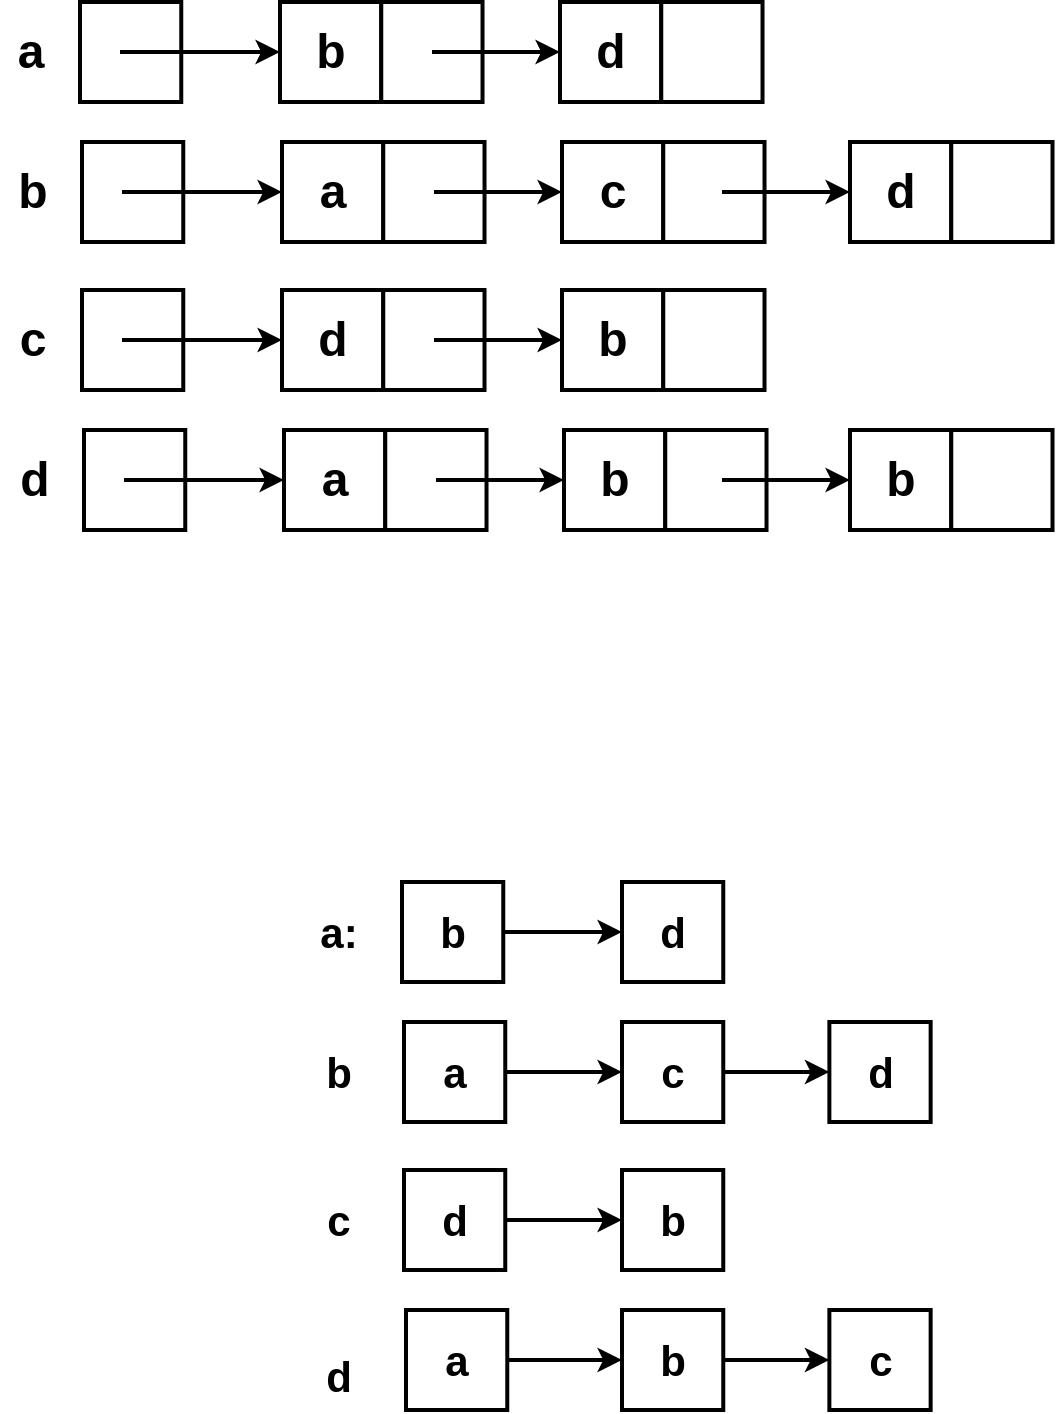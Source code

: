 <mxfile version="24.2.5" type="device">
  <diagram name="Page-1" id="-JUdJUG2LHfSStXKsxL2">
    <mxGraphModel dx="880" dy="532" grid="1" gridSize="10" guides="1" tooltips="1" connect="1" arrows="1" fold="1" page="1" pageScale="1" pageWidth="1169" pageHeight="827" math="0" shadow="0">
      <root>
        <mxCell id="0" />
        <mxCell id="1" parent="0" />
        <mxCell id="FLM13ieIBs0_NQAlbUQ5-14" value="" style="whiteSpace=wrap;html=1;aspect=fixed;strokeWidth=2;" parent="1" vertex="1">
          <mxGeometry x="99" y="150" width="50.63" height="50" as="geometry" />
        </mxCell>
        <mxCell id="FLM13ieIBs0_NQAlbUQ5-16" value="" style="whiteSpace=wrap;html=1;aspect=fixed;strokeWidth=2;" parent="1" vertex="1">
          <mxGeometry x="199" y="150" width="50.63" height="50" as="geometry" />
        </mxCell>
        <mxCell id="FLM13ieIBs0_NQAlbUQ5-17" value="" style="endArrow=classic;html=1;rounded=0;entryX=0;entryY=0.5;entryDx=0;entryDy=0;strokeWidth=2;" parent="1" target="FLM13ieIBs0_NQAlbUQ5-16" edge="1">
          <mxGeometry width="50" height="50" relative="1" as="geometry">
            <mxPoint x="119" y="175" as="sourcePoint" />
            <mxPoint x="249" y="230" as="targetPoint" />
          </mxGeometry>
        </mxCell>
        <mxCell id="FLM13ieIBs0_NQAlbUQ5-18" value="a" style="text;strokeColor=none;fillColor=none;html=1;fontSize=24;fontStyle=1;verticalAlign=middle;align=center;" parent="1" vertex="1">
          <mxGeometry x="59" y="165" width="30" height="20" as="geometry" />
        </mxCell>
        <mxCell id="FLM13ieIBs0_NQAlbUQ5-19" value="b" style="text;strokeColor=none;fillColor=none;html=1;fontSize=24;fontStyle=1;verticalAlign=middle;align=center;" parent="1" vertex="1">
          <mxGeometry x="209.32" y="165" width="30" height="20" as="geometry" />
        </mxCell>
        <mxCell id="FLM13ieIBs0_NQAlbUQ5-20" value="" style="whiteSpace=wrap;html=1;aspect=fixed;strokeWidth=2;" parent="1" vertex="1">
          <mxGeometry x="249.63" y="150" width="50.63" height="50" as="geometry" />
        </mxCell>
        <mxCell id="FLM13ieIBs0_NQAlbUQ5-21" value="" style="whiteSpace=wrap;html=1;aspect=fixed;strokeWidth=2;" parent="1" vertex="1">
          <mxGeometry x="339" y="150" width="50.63" height="50" as="geometry" />
        </mxCell>
        <mxCell id="FLM13ieIBs0_NQAlbUQ5-22" value="" style="whiteSpace=wrap;html=1;aspect=fixed;strokeWidth=2;" parent="1" vertex="1">
          <mxGeometry x="389.63" y="150" width="50.63" height="50" as="geometry" />
        </mxCell>
        <mxCell id="FLM13ieIBs0_NQAlbUQ5-23" value="d" style="text;strokeColor=none;fillColor=none;html=1;fontSize=24;fontStyle=1;verticalAlign=middle;align=center;" parent="1" vertex="1">
          <mxGeometry x="349.32" y="165" width="30" height="20" as="geometry" />
        </mxCell>
        <mxCell id="FLM13ieIBs0_NQAlbUQ5-24" value="" style="endArrow=classic;html=1;rounded=0;entryX=0;entryY=0.5;entryDx=0;entryDy=0;strokeWidth=2;" parent="1" target="FLM13ieIBs0_NQAlbUQ5-21" edge="1">
          <mxGeometry width="50" height="50" relative="1" as="geometry">
            <mxPoint x="275" y="175" as="sourcePoint" />
            <mxPoint x="329.63" y="280" as="targetPoint" />
          </mxGeometry>
        </mxCell>
        <mxCell id="PqqPUJAJ-b0ma_YcFpzB-1" value="" style="whiteSpace=wrap;html=1;aspect=fixed;strokeWidth=2;" parent="1" vertex="1">
          <mxGeometry x="484" y="220" width="50.63" height="50" as="geometry" />
        </mxCell>
        <mxCell id="PqqPUJAJ-b0ma_YcFpzB-2" value="" style="whiteSpace=wrap;html=1;aspect=fixed;strokeWidth=2;" parent="1" vertex="1">
          <mxGeometry x="534.63" y="220" width="50.63" height="50" as="geometry" />
        </mxCell>
        <mxCell id="PqqPUJAJ-b0ma_YcFpzB-3" value="d" style="text;strokeColor=none;fillColor=none;html=1;fontSize=24;fontStyle=1;verticalAlign=middle;align=center;" parent="1" vertex="1">
          <mxGeometry x="494.32" y="235" width="30" height="20" as="geometry" />
        </mxCell>
        <mxCell id="PqqPUJAJ-b0ma_YcFpzB-5" value="" style="whiteSpace=wrap;html=1;aspect=fixed;strokeWidth=2;" parent="1" vertex="1">
          <mxGeometry x="100" y="220" width="50.63" height="50" as="geometry" />
        </mxCell>
        <mxCell id="PqqPUJAJ-b0ma_YcFpzB-6" value="" style="whiteSpace=wrap;html=1;aspect=fixed;strokeWidth=2;" parent="1" vertex="1">
          <mxGeometry x="200" y="220" width="50.63" height="50" as="geometry" />
        </mxCell>
        <mxCell id="PqqPUJAJ-b0ma_YcFpzB-7" value="" style="endArrow=classic;html=1;rounded=0;entryX=0;entryY=0.5;entryDx=0;entryDy=0;strokeWidth=2;" parent="1" target="PqqPUJAJ-b0ma_YcFpzB-6" edge="1">
          <mxGeometry width="50" height="50" relative="1" as="geometry">
            <mxPoint x="120" y="245" as="sourcePoint" />
            <mxPoint x="250" y="300" as="targetPoint" />
          </mxGeometry>
        </mxCell>
        <mxCell id="PqqPUJAJ-b0ma_YcFpzB-8" value="b" style="text;strokeColor=none;fillColor=none;html=1;fontSize=24;fontStyle=1;verticalAlign=middle;align=center;" parent="1" vertex="1">
          <mxGeometry x="60" y="235" width="30" height="20" as="geometry" />
        </mxCell>
        <mxCell id="PqqPUJAJ-b0ma_YcFpzB-9" value="a" style="text;strokeColor=none;fillColor=none;html=1;fontSize=24;fontStyle=1;verticalAlign=middle;align=center;" parent="1" vertex="1">
          <mxGeometry x="210.32" y="235" width="30" height="20" as="geometry" />
        </mxCell>
        <mxCell id="PqqPUJAJ-b0ma_YcFpzB-10" value="" style="whiteSpace=wrap;html=1;aspect=fixed;strokeWidth=2;" parent="1" vertex="1">
          <mxGeometry x="250.63" y="220" width="50.63" height="50" as="geometry" />
        </mxCell>
        <mxCell id="PqqPUJAJ-b0ma_YcFpzB-11" value="" style="whiteSpace=wrap;html=1;aspect=fixed;strokeWidth=2;" parent="1" vertex="1">
          <mxGeometry x="340" y="220" width="50.63" height="50" as="geometry" />
        </mxCell>
        <mxCell id="PqqPUJAJ-b0ma_YcFpzB-12" value="" style="whiteSpace=wrap;html=1;aspect=fixed;strokeWidth=2;" parent="1" vertex="1">
          <mxGeometry x="390.63" y="220" width="50.63" height="50" as="geometry" />
        </mxCell>
        <mxCell id="PqqPUJAJ-b0ma_YcFpzB-13" value="c" style="text;strokeColor=none;fillColor=none;html=1;fontSize=24;fontStyle=1;verticalAlign=middle;align=center;" parent="1" vertex="1">
          <mxGeometry x="350.32" y="235" width="30" height="20" as="geometry" />
        </mxCell>
        <mxCell id="PqqPUJAJ-b0ma_YcFpzB-14" value="" style="endArrow=classic;html=1;rounded=0;entryX=0;entryY=0.5;entryDx=0;entryDy=0;strokeWidth=2;" parent="1" target="PqqPUJAJ-b0ma_YcFpzB-11" edge="1">
          <mxGeometry width="50" height="50" relative="1" as="geometry">
            <mxPoint x="276" y="245" as="sourcePoint" />
            <mxPoint x="330.63" y="350" as="targetPoint" />
          </mxGeometry>
        </mxCell>
        <mxCell id="PqqPUJAJ-b0ma_YcFpzB-29" value="" style="whiteSpace=wrap;html=1;aspect=fixed;strokeWidth=2;" parent="1" vertex="1">
          <mxGeometry x="100" y="294" width="50.63" height="50" as="geometry" />
        </mxCell>
        <mxCell id="PqqPUJAJ-b0ma_YcFpzB-30" value="" style="whiteSpace=wrap;html=1;aspect=fixed;strokeWidth=2;" parent="1" vertex="1">
          <mxGeometry x="200" y="294" width="50.63" height="50" as="geometry" />
        </mxCell>
        <mxCell id="PqqPUJAJ-b0ma_YcFpzB-31" value="" style="endArrow=classic;html=1;rounded=0;entryX=0;entryY=0.5;entryDx=0;entryDy=0;strokeWidth=2;" parent="1" target="PqqPUJAJ-b0ma_YcFpzB-30" edge="1">
          <mxGeometry width="50" height="50" relative="1" as="geometry">
            <mxPoint x="120" y="319" as="sourcePoint" />
            <mxPoint x="250" y="374" as="targetPoint" />
          </mxGeometry>
        </mxCell>
        <mxCell id="PqqPUJAJ-b0ma_YcFpzB-32" value="c" style="text;strokeColor=none;fillColor=none;html=1;fontSize=24;fontStyle=1;verticalAlign=middle;align=center;" parent="1" vertex="1">
          <mxGeometry x="60" y="309" width="30" height="20" as="geometry" />
        </mxCell>
        <mxCell id="PqqPUJAJ-b0ma_YcFpzB-33" value="d" style="text;strokeColor=none;fillColor=none;html=1;fontSize=24;fontStyle=1;verticalAlign=middle;align=center;" parent="1" vertex="1">
          <mxGeometry x="210.32" y="309" width="30" height="20" as="geometry" />
        </mxCell>
        <mxCell id="PqqPUJAJ-b0ma_YcFpzB-34" value="" style="whiteSpace=wrap;html=1;aspect=fixed;strokeWidth=2;" parent="1" vertex="1">
          <mxGeometry x="250.63" y="294" width="50.63" height="50" as="geometry" />
        </mxCell>
        <mxCell id="PqqPUJAJ-b0ma_YcFpzB-35" value="" style="whiteSpace=wrap;html=1;aspect=fixed;strokeWidth=2;" parent="1" vertex="1">
          <mxGeometry x="340" y="294" width="50.63" height="50" as="geometry" />
        </mxCell>
        <mxCell id="PqqPUJAJ-b0ma_YcFpzB-36" value="" style="whiteSpace=wrap;html=1;aspect=fixed;strokeWidth=2;" parent="1" vertex="1">
          <mxGeometry x="390.63" y="294" width="50.63" height="50" as="geometry" />
        </mxCell>
        <mxCell id="PqqPUJAJ-b0ma_YcFpzB-37" value="b" style="text;strokeColor=none;fillColor=none;html=1;fontSize=24;fontStyle=1;verticalAlign=middle;align=center;" parent="1" vertex="1">
          <mxGeometry x="350.32" y="309" width="30" height="20" as="geometry" />
        </mxCell>
        <mxCell id="PqqPUJAJ-b0ma_YcFpzB-38" value="" style="endArrow=classic;html=1;rounded=0;entryX=0;entryY=0.5;entryDx=0;entryDy=0;strokeWidth=2;" parent="1" target="PqqPUJAJ-b0ma_YcFpzB-35" edge="1">
          <mxGeometry width="50" height="50" relative="1" as="geometry">
            <mxPoint x="276" y="319" as="sourcePoint" />
            <mxPoint x="330.63" y="424" as="targetPoint" />
          </mxGeometry>
        </mxCell>
        <mxCell id="PqqPUJAJ-b0ma_YcFpzB-43" value="" style="whiteSpace=wrap;html=1;aspect=fixed;strokeWidth=2;" parent="1" vertex="1">
          <mxGeometry x="101" y="364" width="50.63" height="50" as="geometry" />
        </mxCell>
        <mxCell id="PqqPUJAJ-b0ma_YcFpzB-44" value="" style="whiteSpace=wrap;html=1;aspect=fixed;strokeWidth=2;" parent="1" vertex="1">
          <mxGeometry x="201" y="364" width="50.63" height="50" as="geometry" />
        </mxCell>
        <mxCell id="PqqPUJAJ-b0ma_YcFpzB-45" value="" style="endArrow=classic;html=1;rounded=0;entryX=0;entryY=0.5;entryDx=0;entryDy=0;strokeWidth=2;" parent="1" target="PqqPUJAJ-b0ma_YcFpzB-44" edge="1">
          <mxGeometry width="50" height="50" relative="1" as="geometry">
            <mxPoint x="121" y="389" as="sourcePoint" />
            <mxPoint x="251" y="444" as="targetPoint" />
          </mxGeometry>
        </mxCell>
        <mxCell id="PqqPUJAJ-b0ma_YcFpzB-46" value="d" style="text;strokeColor=none;fillColor=none;html=1;fontSize=24;fontStyle=1;verticalAlign=middle;align=center;" parent="1" vertex="1">
          <mxGeometry x="61" y="379" width="30" height="20" as="geometry" />
        </mxCell>
        <mxCell id="PqqPUJAJ-b0ma_YcFpzB-47" value="a" style="text;strokeColor=none;fillColor=none;html=1;fontSize=24;fontStyle=1;verticalAlign=middle;align=center;" parent="1" vertex="1">
          <mxGeometry x="211.32" y="379" width="30" height="20" as="geometry" />
        </mxCell>
        <mxCell id="PqqPUJAJ-b0ma_YcFpzB-48" value="" style="whiteSpace=wrap;html=1;aspect=fixed;strokeWidth=2;" parent="1" vertex="1">
          <mxGeometry x="251.63" y="364" width="50.63" height="50" as="geometry" />
        </mxCell>
        <mxCell id="PqqPUJAJ-b0ma_YcFpzB-49" value="" style="whiteSpace=wrap;html=1;aspect=fixed;strokeWidth=2;" parent="1" vertex="1">
          <mxGeometry x="341" y="364" width="50.63" height="50" as="geometry" />
        </mxCell>
        <mxCell id="PqqPUJAJ-b0ma_YcFpzB-50" value="" style="whiteSpace=wrap;html=1;aspect=fixed;strokeWidth=2;" parent="1" vertex="1">
          <mxGeometry x="391.63" y="364" width="50.63" height="50" as="geometry" />
        </mxCell>
        <mxCell id="PqqPUJAJ-b0ma_YcFpzB-51" value="b" style="text;strokeColor=none;fillColor=none;html=1;fontSize=24;fontStyle=1;verticalAlign=middle;align=center;" parent="1" vertex="1">
          <mxGeometry x="351.32" y="379" width="30" height="20" as="geometry" />
        </mxCell>
        <mxCell id="PqqPUJAJ-b0ma_YcFpzB-52" value="" style="endArrow=classic;html=1;rounded=0;entryX=0;entryY=0.5;entryDx=0;entryDy=0;strokeWidth=2;" parent="1" target="PqqPUJAJ-b0ma_YcFpzB-49" edge="1">
          <mxGeometry width="50" height="50" relative="1" as="geometry">
            <mxPoint x="277" y="389" as="sourcePoint" />
            <mxPoint x="331.63" y="494" as="targetPoint" />
          </mxGeometry>
        </mxCell>
        <mxCell id="PqqPUJAJ-b0ma_YcFpzB-4" value="" style="endArrow=classic;html=1;rounded=0;entryX=0;entryY=0.5;entryDx=0;entryDy=0;strokeWidth=2;" parent="1" target="PqqPUJAJ-b0ma_YcFpzB-1" edge="1">
          <mxGeometry width="50" height="50" relative="1" as="geometry">
            <mxPoint x="420" y="245" as="sourcePoint" />
            <mxPoint x="474.63" y="350" as="targetPoint" />
          </mxGeometry>
        </mxCell>
        <mxCell id="PqqPUJAJ-b0ma_YcFpzB-56" value="" style="whiteSpace=wrap;html=1;aspect=fixed;strokeWidth=2;" parent="1" vertex="1">
          <mxGeometry x="484" y="364" width="50.63" height="50" as="geometry" />
        </mxCell>
        <mxCell id="PqqPUJAJ-b0ma_YcFpzB-57" value="" style="whiteSpace=wrap;html=1;aspect=fixed;strokeWidth=2;" parent="1" vertex="1">
          <mxGeometry x="534.63" y="364" width="50.63" height="50" as="geometry" />
        </mxCell>
        <mxCell id="PqqPUJAJ-b0ma_YcFpzB-58" value="b" style="text;strokeColor=none;fillColor=none;html=1;fontSize=24;fontStyle=1;verticalAlign=middle;align=center;" parent="1" vertex="1">
          <mxGeometry x="494.32" y="379" width="30" height="20" as="geometry" />
        </mxCell>
        <mxCell id="PqqPUJAJ-b0ma_YcFpzB-59" value="" style="endArrow=classic;html=1;rounded=0;entryX=0;entryY=0.5;entryDx=0;entryDy=0;strokeWidth=2;" parent="1" target="PqqPUJAJ-b0ma_YcFpzB-56" edge="1">
          <mxGeometry width="50" height="50" relative="1" as="geometry">
            <mxPoint x="420" y="389" as="sourcePoint" />
            <mxPoint x="474.63" y="494" as="targetPoint" />
          </mxGeometry>
        </mxCell>
        <mxCell id="PqqPUJAJ-b0ma_YcFpzB-61" value="" style="whiteSpace=wrap;html=1;aspect=fixed;strokeWidth=2;fontSize=21;" parent="1" vertex="1">
          <mxGeometry x="260" y="590" width="50.63" height="50" as="geometry" />
        </mxCell>
        <mxCell id="PqqPUJAJ-b0ma_YcFpzB-63" value="a:" style="text;strokeColor=none;fillColor=none;html=1;fontSize=21;fontStyle=1;verticalAlign=middle;align=center;" parent="1" vertex="1">
          <mxGeometry x="212.63" y="605" width="30" height="20" as="geometry" />
        </mxCell>
        <mxCell id="PqqPUJAJ-b0ma_YcFpzB-64" value="b" style="text;strokeColor=none;fillColor=none;html=1;fontSize=21;fontStyle=1;verticalAlign=middle;align=center;" parent="1" vertex="1">
          <mxGeometry x="270.32" y="605" width="30" height="20" as="geometry" />
        </mxCell>
        <mxCell id="PqqPUJAJ-b0ma_YcFpzB-66" value="" style="whiteSpace=wrap;html=1;aspect=fixed;strokeWidth=2;fontSize=21;" parent="1" vertex="1">
          <mxGeometry x="370" y="590" width="50.63" height="50" as="geometry" />
        </mxCell>
        <mxCell id="PqqPUJAJ-b0ma_YcFpzB-68" value="d" style="text;strokeColor=none;fillColor=none;html=1;fontSize=21;fontStyle=1;verticalAlign=middle;align=center;" parent="1" vertex="1">
          <mxGeometry x="380.32" y="605" width="30" height="20" as="geometry" />
        </mxCell>
        <mxCell id="PqqPUJAJ-b0ma_YcFpzB-69" value="" style="endArrow=classic;html=1;rounded=0;entryX=0;entryY=0.5;entryDx=0;entryDy=0;strokeWidth=2;exitX=1;exitY=0.5;exitDx=0;exitDy=0;fontSize=21;" parent="1" source="PqqPUJAJ-b0ma_YcFpzB-61" target="PqqPUJAJ-b0ma_YcFpzB-66" edge="1">
          <mxGeometry width="50" height="50" relative="1" as="geometry">
            <mxPoint x="336" y="615" as="sourcePoint" />
            <mxPoint x="390.63" y="720" as="targetPoint" />
          </mxGeometry>
        </mxCell>
        <mxCell id="PqqPUJAJ-b0ma_YcFpzB-70" value="" style="whiteSpace=wrap;html=1;aspect=fixed;strokeWidth=2;fontSize=21;" parent="1" vertex="1">
          <mxGeometry x="473.69" y="660" width="50.63" height="50" as="geometry" />
        </mxCell>
        <mxCell id="PqqPUJAJ-b0ma_YcFpzB-72" value="d" style="text;strokeColor=none;fillColor=none;html=1;fontSize=21;fontStyle=1;verticalAlign=middle;align=center;" parent="1" vertex="1">
          <mxGeometry x="484.01" y="675" width="30" height="20" as="geometry" />
        </mxCell>
        <mxCell id="PqqPUJAJ-b0ma_YcFpzB-74" value="" style="whiteSpace=wrap;html=1;aspect=fixed;strokeWidth=2;fontSize=21;" parent="1" vertex="1">
          <mxGeometry x="261" y="660" width="50.63" height="50" as="geometry" />
        </mxCell>
        <mxCell id="PqqPUJAJ-b0ma_YcFpzB-76" value="b" style="text;strokeColor=none;fillColor=none;html=1;fontSize=21;fontStyle=1;verticalAlign=middle;align=center;" parent="1" vertex="1">
          <mxGeometry x="212.63" y="675" width="30" height="20" as="geometry" />
        </mxCell>
        <mxCell id="PqqPUJAJ-b0ma_YcFpzB-77" value="a" style="text;strokeColor=none;fillColor=none;html=1;fontSize=21;fontStyle=1;verticalAlign=middle;align=center;" parent="1" vertex="1">
          <mxGeometry x="271.32" y="675" width="30" height="20" as="geometry" />
        </mxCell>
        <mxCell id="PqqPUJAJ-b0ma_YcFpzB-79" value="" style="whiteSpace=wrap;html=1;aspect=fixed;strokeWidth=2;fontSize=21;" parent="1" vertex="1">
          <mxGeometry x="370" y="660" width="50.63" height="50" as="geometry" />
        </mxCell>
        <mxCell id="PqqPUJAJ-b0ma_YcFpzB-81" value="c" style="text;strokeColor=none;fillColor=none;html=1;fontSize=21;fontStyle=1;verticalAlign=middle;align=center;" parent="1" vertex="1">
          <mxGeometry x="380.32" y="675" width="30" height="20" as="geometry" />
        </mxCell>
        <mxCell id="PqqPUJAJ-b0ma_YcFpzB-82" value="" style="endArrow=classic;html=1;rounded=0;entryX=0;entryY=0.5;entryDx=0;entryDy=0;strokeWidth=2;fontSize=21;exitX=1;exitY=0.5;exitDx=0;exitDy=0;" parent="1" source="PqqPUJAJ-b0ma_YcFpzB-74" target="PqqPUJAJ-b0ma_YcFpzB-79" edge="1">
          <mxGeometry width="50" height="50" relative="1" as="geometry">
            <mxPoint x="337" y="685" as="sourcePoint" />
            <mxPoint x="391.63" y="790" as="targetPoint" />
          </mxGeometry>
        </mxCell>
        <mxCell id="PqqPUJAJ-b0ma_YcFpzB-84" value="" style="whiteSpace=wrap;html=1;aspect=fixed;strokeWidth=2;fontSize=21;" parent="1" vertex="1">
          <mxGeometry x="261" y="734" width="50.63" height="50" as="geometry" />
        </mxCell>
        <mxCell id="PqqPUJAJ-b0ma_YcFpzB-86" value="c" style="text;strokeColor=none;fillColor=none;html=1;fontSize=21;fontStyle=1;verticalAlign=middle;align=center;" parent="1" vertex="1">
          <mxGeometry x="212.63" y="749" width="30" height="20" as="geometry" />
        </mxCell>
        <mxCell id="PqqPUJAJ-b0ma_YcFpzB-87" value="d" style="text;strokeColor=none;fillColor=none;html=1;fontSize=21;fontStyle=1;verticalAlign=middle;align=center;" parent="1" vertex="1">
          <mxGeometry x="271.32" y="749" width="30" height="20" as="geometry" />
        </mxCell>
        <mxCell id="PqqPUJAJ-b0ma_YcFpzB-89" value="" style="whiteSpace=wrap;html=1;aspect=fixed;strokeWidth=2;fontSize=21;" parent="1" vertex="1">
          <mxGeometry x="370" y="734" width="50.63" height="50" as="geometry" />
        </mxCell>
        <mxCell id="PqqPUJAJ-b0ma_YcFpzB-91" value="b" style="text;strokeColor=none;fillColor=none;html=1;fontSize=21;fontStyle=1;verticalAlign=middle;align=center;" parent="1" vertex="1">
          <mxGeometry x="380.32" y="749" width="30" height="20" as="geometry" />
        </mxCell>
        <mxCell id="PqqPUJAJ-b0ma_YcFpzB-92" value="" style="endArrow=classic;html=1;rounded=0;entryX=0;entryY=0.5;entryDx=0;entryDy=0;strokeWidth=2;fontSize=21;exitX=1;exitY=0.5;exitDx=0;exitDy=0;" parent="1" source="PqqPUJAJ-b0ma_YcFpzB-84" target="PqqPUJAJ-b0ma_YcFpzB-89" edge="1">
          <mxGeometry width="50" height="50" relative="1" as="geometry">
            <mxPoint x="337" y="759" as="sourcePoint" />
            <mxPoint x="391.63" y="864" as="targetPoint" />
          </mxGeometry>
        </mxCell>
        <mxCell id="PqqPUJAJ-b0ma_YcFpzB-94" value="" style="whiteSpace=wrap;html=1;aspect=fixed;strokeWidth=2;fontSize=21;" parent="1" vertex="1">
          <mxGeometry x="262" y="804" width="50.63" height="50" as="geometry" />
        </mxCell>
        <mxCell id="PqqPUJAJ-b0ma_YcFpzB-96" value="d" style="text;strokeColor=none;fillColor=none;html=1;fontSize=21;fontStyle=1;verticalAlign=middle;align=center;" parent="1" vertex="1">
          <mxGeometry x="212.63" y="827" width="30" height="20" as="geometry" />
        </mxCell>
        <mxCell id="PqqPUJAJ-b0ma_YcFpzB-97" value="a" style="text;strokeColor=none;fillColor=none;html=1;fontSize=21;fontStyle=1;verticalAlign=middle;align=center;" parent="1" vertex="1">
          <mxGeometry x="272.32" y="819" width="30" height="20" as="geometry" />
        </mxCell>
        <mxCell id="PqqPUJAJ-b0ma_YcFpzB-99" value="" style="whiteSpace=wrap;html=1;aspect=fixed;strokeWidth=2;fontSize=21;" parent="1" vertex="1">
          <mxGeometry x="370" y="804" width="50.63" height="50" as="geometry" />
        </mxCell>
        <mxCell id="PqqPUJAJ-b0ma_YcFpzB-101" value="b" style="text;strokeColor=none;fillColor=none;html=1;fontSize=21;fontStyle=1;verticalAlign=middle;align=center;" parent="1" vertex="1">
          <mxGeometry x="380.32" y="819" width="30" height="20" as="geometry" />
        </mxCell>
        <mxCell id="PqqPUJAJ-b0ma_YcFpzB-102" value="" style="endArrow=classic;html=1;rounded=0;entryX=0;entryY=0.5;entryDx=0;entryDy=0;strokeWidth=2;fontSize=21;exitX=1;exitY=0.5;exitDx=0;exitDy=0;" parent="1" source="PqqPUJAJ-b0ma_YcFpzB-94" target="PqqPUJAJ-b0ma_YcFpzB-99" edge="1">
          <mxGeometry width="50" height="50" relative="1" as="geometry">
            <mxPoint x="338" y="829" as="sourcePoint" />
            <mxPoint x="392.63" y="934" as="targetPoint" />
          </mxGeometry>
        </mxCell>
        <mxCell id="PqqPUJAJ-b0ma_YcFpzB-103" value="" style="endArrow=classic;html=1;rounded=0;entryX=0;entryY=0.5;entryDx=0;entryDy=0;strokeWidth=2;fontSize=21;exitX=1;exitY=0.5;exitDx=0;exitDy=0;" parent="1" source="PqqPUJAJ-b0ma_YcFpzB-79" target="PqqPUJAJ-b0ma_YcFpzB-70" edge="1">
          <mxGeometry width="50" height="50" relative="1" as="geometry">
            <mxPoint x="481" y="685" as="sourcePoint" />
            <mxPoint x="535.63" y="790" as="targetPoint" />
          </mxGeometry>
        </mxCell>
        <mxCell id="PqqPUJAJ-b0ma_YcFpzB-104" value="" style="whiteSpace=wrap;html=1;aspect=fixed;strokeWidth=2;fontSize=21;" parent="1" vertex="1">
          <mxGeometry x="473.69" y="804" width="50.63" height="50" as="geometry" />
        </mxCell>
        <mxCell id="PqqPUJAJ-b0ma_YcFpzB-106" value="c" style="text;strokeColor=none;fillColor=none;html=1;fontSize=21;fontStyle=1;verticalAlign=middle;align=center;" parent="1" vertex="1">
          <mxGeometry x="484.01" y="819" width="30" height="20" as="geometry" />
        </mxCell>
        <mxCell id="PqqPUJAJ-b0ma_YcFpzB-107" value="" style="endArrow=classic;html=1;rounded=0;entryX=0;entryY=0.5;entryDx=0;entryDy=0;strokeWidth=2;fontSize=21;exitX=1;exitY=0.5;exitDx=0;exitDy=0;" parent="1" source="PqqPUJAJ-b0ma_YcFpzB-99" target="PqqPUJAJ-b0ma_YcFpzB-104" edge="1">
          <mxGeometry width="50" height="50" relative="1" as="geometry">
            <mxPoint x="481" y="829" as="sourcePoint" />
            <mxPoint x="535.63" y="934" as="targetPoint" />
          </mxGeometry>
        </mxCell>
      </root>
    </mxGraphModel>
  </diagram>
</mxfile>
